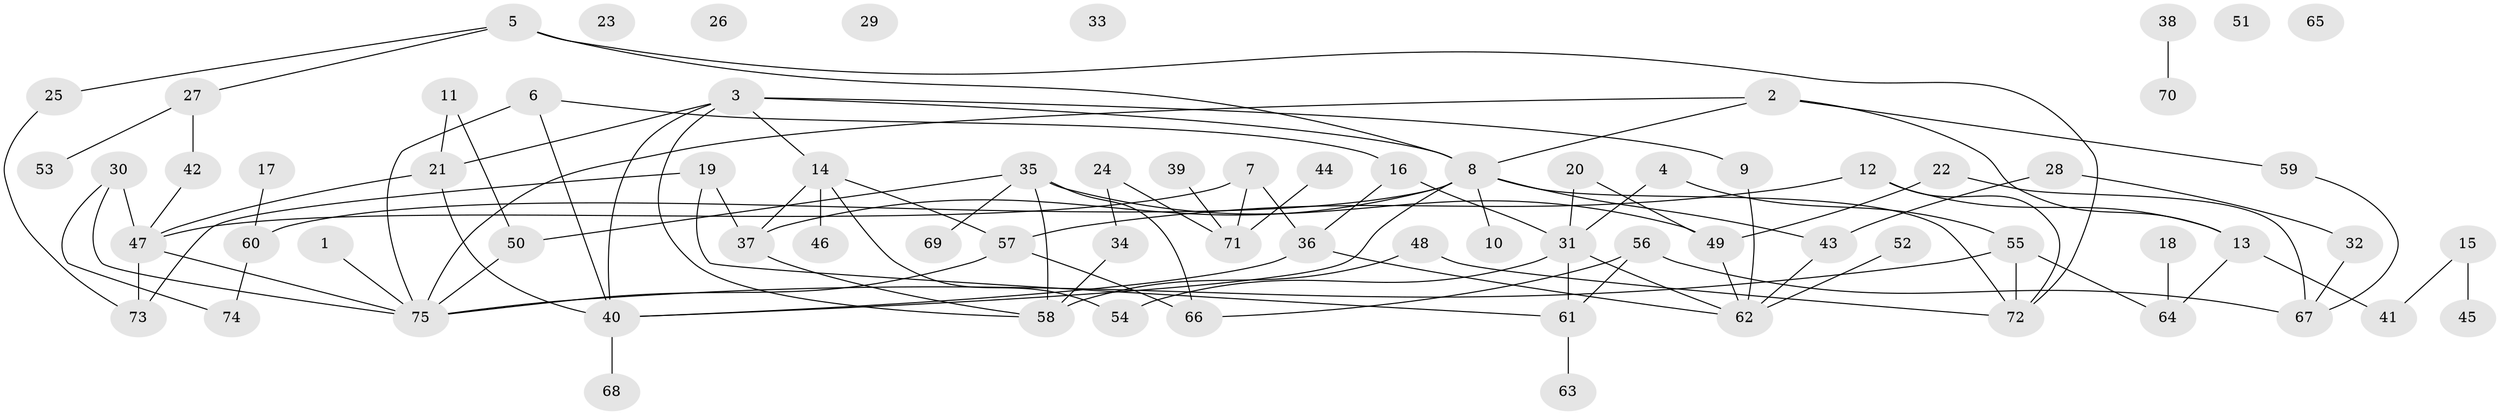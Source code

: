 // Generated by graph-tools (version 1.1) at 2025/25/03/09/25 03:25:23]
// undirected, 75 vertices, 103 edges
graph export_dot {
graph [start="1"]
  node [color=gray90,style=filled];
  1;
  2;
  3;
  4;
  5;
  6;
  7;
  8;
  9;
  10;
  11;
  12;
  13;
  14;
  15;
  16;
  17;
  18;
  19;
  20;
  21;
  22;
  23;
  24;
  25;
  26;
  27;
  28;
  29;
  30;
  31;
  32;
  33;
  34;
  35;
  36;
  37;
  38;
  39;
  40;
  41;
  42;
  43;
  44;
  45;
  46;
  47;
  48;
  49;
  50;
  51;
  52;
  53;
  54;
  55;
  56;
  57;
  58;
  59;
  60;
  61;
  62;
  63;
  64;
  65;
  66;
  67;
  68;
  69;
  70;
  71;
  72;
  73;
  74;
  75;
  1 -- 75;
  2 -- 8;
  2 -- 13;
  2 -- 59;
  2 -- 75;
  3 -- 8;
  3 -- 9;
  3 -- 14;
  3 -- 21;
  3 -- 40;
  3 -- 58;
  4 -- 31;
  4 -- 55;
  5 -- 8;
  5 -- 25;
  5 -- 27;
  5 -- 72;
  6 -- 16;
  6 -- 40;
  6 -- 75;
  7 -- 36;
  7 -- 47;
  7 -- 71;
  8 -- 10;
  8 -- 37;
  8 -- 40;
  8 -- 43;
  8 -- 60;
  8 -- 72;
  9 -- 62;
  11 -- 21;
  11 -- 50;
  12 -- 13;
  12 -- 57;
  12 -- 72;
  13 -- 41;
  13 -- 64;
  14 -- 37;
  14 -- 46;
  14 -- 54;
  14 -- 57;
  15 -- 41;
  15 -- 45;
  16 -- 31;
  16 -- 36;
  17 -- 60;
  18 -- 64;
  19 -- 37;
  19 -- 61;
  19 -- 73;
  20 -- 31;
  20 -- 49;
  21 -- 40;
  21 -- 47;
  22 -- 49;
  22 -- 67;
  24 -- 34;
  24 -- 71;
  25 -- 73;
  27 -- 42;
  27 -- 53;
  28 -- 32;
  28 -- 43;
  30 -- 47;
  30 -- 74;
  30 -- 75;
  31 -- 54;
  31 -- 61;
  31 -- 62;
  32 -- 67;
  34 -- 58;
  35 -- 49;
  35 -- 50;
  35 -- 58;
  35 -- 66;
  35 -- 69;
  36 -- 40;
  36 -- 62;
  37 -- 58;
  38 -- 70;
  39 -- 71;
  40 -- 68;
  42 -- 47;
  43 -- 62;
  44 -- 71;
  47 -- 73;
  47 -- 75;
  48 -- 58;
  48 -- 72;
  49 -- 62;
  50 -- 75;
  52 -- 62;
  55 -- 64;
  55 -- 72;
  55 -- 75;
  56 -- 61;
  56 -- 66;
  56 -- 67;
  57 -- 66;
  57 -- 75;
  59 -- 67;
  60 -- 74;
  61 -- 63;
}
